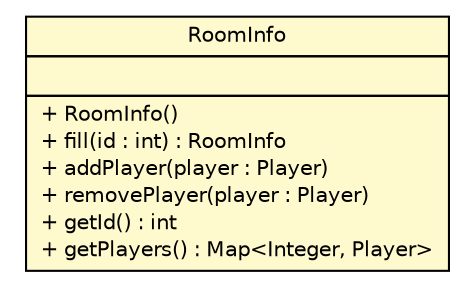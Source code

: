 #!/usr/local/bin/dot
#
# Class diagram 
# Generated by UMLGraph version R5_6 (http://www.umlgraph.org/)
#

digraph G {
	edge [fontname="Helvetica",fontsize=10,labelfontname="Helvetica",labelfontsize=10];
	node [fontname="Helvetica",fontsize=10,shape=plaintext];
	nodesep=0.25;
	ranksep=0.5;
	// Common.RoomInfo
	c2219 [label=<<table title="Common.RoomInfo" border="0" cellborder="1" cellspacing="0" cellpadding="2" port="p" bgcolor="lemonChiffon" href="./RoomInfo.html">
		<tr><td><table border="0" cellspacing="0" cellpadding="1">
<tr><td align="center" balign="center"> RoomInfo </td></tr>
		</table></td></tr>
		<tr><td><table border="0" cellspacing="0" cellpadding="1">
<tr><td align="left" balign="left">  </td></tr>
		</table></td></tr>
		<tr><td><table border="0" cellspacing="0" cellpadding="1">
<tr><td align="left" balign="left"> + RoomInfo() </td></tr>
<tr><td align="left" balign="left"> + fill(id : int) : RoomInfo </td></tr>
<tr><td align="left" balign="left"> + addPlayer(player : Player) </td></tr>
<tr><td align="left" balign="left"> + removePlayer(player : Player) </td></tr>
<tr><td align="left" balign="left"> + getId() : int </td></tr>
<tr><td align="left" balign="left"> + getPlayers() : Map&lt;Integer, Player&gt; </td></tr>
		</table></td></tr>
		</table>>, URL="./RoomInfo.html", fontname="Helvetica", fontcolor="black", fontsize=10.0];
}

